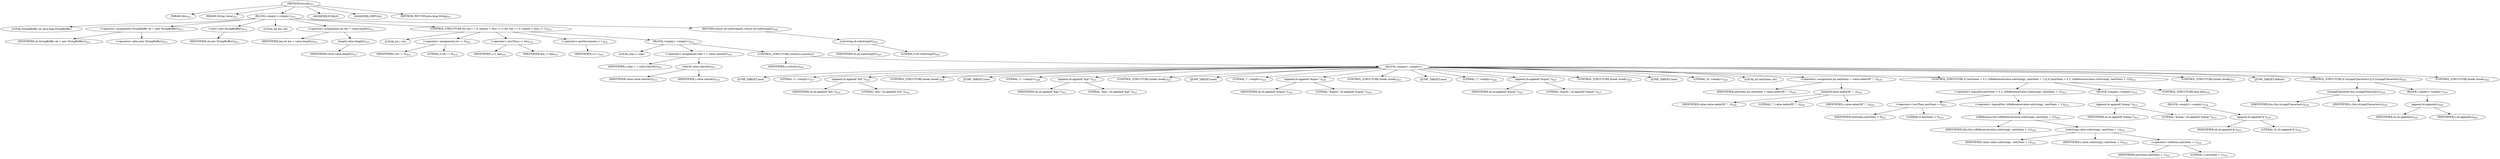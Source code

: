 digraph "encode" {  
"858" [label = <(METHOD,encode)<SUB>411</SUB>> ]
"57" [label = <(PARAM,this)<SUB>411</SUB>> ]
"859" [label = <(PARAM,String value)<SUB>411</SUB>> ]
"860" [label = <(BLOCK,&lt;empty&gt;,&lt;empty&gt;)<SUB>411</SUB>> ]
"55" [label = <(LOCAL,StringBuffer sb: java.lang.StringBuffer)> ]
"861" [label = <(&lt;operator&gt;.assignment,StringBuffer sb = new StringBuffer())<SUB>412</SUB>> ]
"862" [label = <(IDENTIFIER,sb,StringBuffer sb = new StringBuffer())<SUB>412</SUB>> ]
"863" [label = <(&lt;operator&gt;.alloc,new StringBuffer())<SUB>412</SUB>> ]
"864" [label = <(&lt;init&gt;,new StringBuffer())<SUB>412</SUB>> ]
"54" [label = <(IDENTIFIER,sb,new StringBuffer())<SUB>412</SUB>> ]
"865" [label = <(LOCAL,int len: int)> ]
"866" [label = <(&lt;operator&gt;.assignment,int len = value.length())<SUB>413</SUB>> ]
"867" [label = <(IDENTIFIER,len,int len = value.length())<SUB>413</SUB>> ]
"868" [label = <(length,value.length())<SUB>413</SUB>> ]
"869" [label = <(IDENTIFIER,value,value.length())<SUB>413</SUB>> ]
"870" [label = <(CONTROL_STRUCTURE,for (int i = 0; Some(i &lt; len); i++),for (int i = 0; Some(i &lt; len); i++))<SUB>414</SUB>> ]
"871" [label = <(LOCAL,int i: int)> ]
"872" [label = <(&lt;operator&gt;.assignment,int i = 0)<SUB>414</SUB>> ]
"873" [label = <(IDENTIFIER,i,int i = 0)<SUB>414</SUB>> ]
"874" [label = <(LITERAL,0,int i = 0)<SUB>414</SUB>> ]
"875" [label = <(&lt;operator&gt;.lessThan,i &lt; len)<SUB>414</SUB>> ]
"876" [label = <(IDENTIFIER,i,i &lt; len)<SUB>414</SUB>> ]
"877" [label = <(IDENTIFIER,len,i &lt; len)<SUB>414</SUB>> ]
"878" [label = <(&lt;operator&gt;.postIncrement,i++)<SUB>414</SUB>> ]
"879" [label = <(IDENTIFIER,i,i++)<SUB>414</SUB>> ]
"880" [label = <(BLOCK,&lt;empty&gt;,&lt;empty&gt;)<SUB>414</SUB>> ]
"881" [label = <(LOCAL,char c: char)> ]
"882" [label = <(&lt;operator&gt;.assignment,char c = value.charAt(i))<SUB>415</SUB>> ]
"883" [label = <(IDENTIFIER,c,char c = value.charAt(i))<SUB>415</SUB>> ]
"884" [label = <(charAt,value.charAt(i))<SUB>415</SUB>> ]
"885" [label = <(IDENTIFIER,value,value.charAt(i))<SUB>415</SUB>> ]
"886" [label = <(IDENTIFIER,i,value.charAt(i))<SUB>415</SUB>> ]
"887" [label = <(CONTROL_STRUCTURE,switch(c),switch(c))> ]
"888" [label = <(IDENTIFIER,c,switch(c))<SUB>416</SUB>> ]
"889" [label = <(BLOCK,&lt;empty&gt;,&lt;empty&gt;)> ]
"890" [label = <(JUMP_TARGET,case)> ]
"891" [label = <(LITERAL,'&lt;',&lt;empty&gt;)<SUB>417</SUB>> ]
"892" [label = <(append,sb.append(&quot;&amp;lt;&quot;))<SUB>418</SUB>> ]
"893" [label = <(IDENTIFIER,sb,sb.append(&quot;&amp;lt;&quot;))<SUB>418</SUB>> ]
"894" [label = <(LITERAL,&quot;&amp;lt;&quot;,sb.append(&quot;&amp;lt;&quot;))<SUB>418</SUB>> ]
"895" [label = <(CONTROL_STRUCTURE,break;,break;)<SUB>419</SUB>> ]
"896" [label = <(JUMP_TARGET,case)> ]
"897" [label = <(LITERAL,'&gt;',&lt;empty&gt;)<SUB>420</SUB>> ]
"898" [label = <(append,sb.append(&quot;&amp;gt;&quot;))<SUB>421</SUB>> ]
"899" [label = <(IDENTIFIER,sb,sb.append(&quot;&amp;gt;&quot;))<SUB>421</SUB>> ]
"900" [label = <(LITERAL,&quot;&amp;gt;&quot;,sb.append(&quot;&amp;gt;&quot;))<SUB>421</SUB>> ]
"901" [label = <(CONTROL_STRUCTURE,break;,break;)<SUB>422</SUB>> ]
"902" [label = <(JUMP_TARGET,case)> ]
"903" [label = <(LITERAL,'\'',&lt;empty&gt;)<SUB>423</SUB>> ]
"904" [label = <(append,sb.append(&quot;&amp;apos;&quot;))<SUB>424</SUB>> ]
"905" [label = <(IDENTIFIER,sb,sb.append(&quot;&amp;apos;&quot;))<SUB>424</SUB>> ]
"906" [label = <(LITERAL,&quot;&amp;apos;&quot;,sb.append(&quot;&amp;apos;&quot;))<SUB>424</SUB>> ]
"907" [label = <(CONTROL_STRUCTURE,break;,break;)<SUB>425</SUB>> ]
"908" [label = <(JUMP_TARGET,case)> ]
"909" [label = <(LITERAL,'\&quot;',&lt;empty&gt;)<SUB>426</SUB>> ]
"910" [label = <(append,sb.append(&quot;&amp;quot;&quot;))<SUB>427</SUB>> ]
"911" [label = <(IDENTIFIER,sb,sb.append(&quot;&amp;quot;&quot;))<SUB>427</SUB>> ]
"912" [label = <(LITERAL,&quot;&amp;quot;&quot;,sb.append(&quot;&amp;quot;&quot;))<SUB>427</SUB>> ]
"913" [label = <(CONTROL_STRUCTURE,break;,break;)<SUB>428</SUB>> ]
"914" [label = <(JUMP_TARGET,case)> ]
"915" [label = <(LITERAL,'&amp;',&lt;empty&gt;)<SUB>429</SUB>> ]
"916" [label = <(LOCAL,int nextSemi: int)> ]
"917" [label = <(&lt;operator&gt;.assignment,int nextSemi = value.indexOf(&quot;;&quot;, i))<SUB>430</SUB>> ]
"918" [label = <(IDENTIFIER,nextSemi,int nextSemi = value.indexOf(&quot;;&quot;, i))<SUB>430</SUB>> ]
"919" [label = <(indexOf,value.indexOf(&quot;;&quot;, i))<SUB>430</SUB>> ]
"920" [label = <(IDENTIFIER,value,value.indexOf(&quot;;&quot;, i))<SUB>430</SUB>> ]
"921" [label = <(LITERAL,&quot;;&quot;,value.indexOf(&quot;;&quot;, i))<SUB>430</SUB>> ]
"922" [label = <(IDENTIFIER,i,value.indexOf(&quot;;&quot;, i))<SUB>430</SUB>> ]
"923" [label = <(CONTROL_STRUCTURE,if (nextSemi &lt; 0 || !isReference(value.substring(i, nextSemi + 1))),if (nextSemi &lt; 0 || !isReference(value.substring(i, nextSemi + 1))))<SUB>431</SUB>> ]
"924" [label = <(&lt;operator&gt;.logicalOr,nextSemi &lt; 0 || !isReference(value.substring(i, nextSemi + 1)))<SUB>431</SUB>> ]
"925" [label = <(&lt;operator&gt;.lessThan,nextSemi &lt; 0)<SUB>431</SUB>> ]
"926" [label = <(IDENTIFIER,nextSemi,nextSemi &lt; 0)<SUB>431</SUB>> ]
"927" [label = <(LITERAL,0,nextSemi &lt; 0)<SUB>431</SUB>> ]
"928" [label = <(&lt;operator&gt;.logicalNot,!isReference(value.substring(i, nextSemi + 1)))<SUB>432</SUB>> ]
"929" [label = <(isReference,this.isReference(value.substring(i, nextSemi + 1)))<SUB>432</SUB>> ]
"56" [label = <(IDENTIFIER,this,this.isReference(value.substring(i, nextSemi + 1)))<SUB>432</SUB>> ]
"930" [label = <(substring,value.substring(i, nextSemi + 1))<SUB>432</SUB>> ]
"931" [label = <(IDENTIFIER,value,value.substring(i, nextSemi + 1))<SUB>432</SUB>> ]
"932" [label = <(IDENTIFIER,i,value.substring(i, nextSemi + 1))<SUB>432</SUB>> ]
"933" [label = <(&lt;operator&gt;.addition,nextSemi + 1)<SUB>432</SUB>> ]
"934" [label = <(IDENTIFIER,nextSemi,nextSemi + 1)<SUB>432</SUB>> ]
"935" [label = <(LITERAL,1,nextSemi + 1)<SUB>432</SUB>> ]
"936" [label = <(BLOCK,&lt;empty&gt;,&lt;empty&gt;)<SUB>432</SUB>> ]
"937" [label = <(append,sb.append(&quot;&amp;amp;&quot;))<SUB>433</SUB>> ]
"938" [label = <(IDENTIFIER,sb,sb.append(&quot;&amp;amp;&quot;))<SUB>433</SUB>> ]
"939" [label = <(LITERAL,&quot;&amp;amp;&quot;,sb.append(&quot;&amp;amp;&quot;))<SUB>433</SUB>> ]
"940" [label = <(CONTROL_STRUCTURE,else,else)<SUB>434</SUB>> ]
"941" [label = <(BLOCK,&lt;empty&gt;,&lt;empty&gt;)<SUB>434</SUB>> ]
"942" [label = <(append,sb.append('&amp;'))<SUB>435</SUB>> ]
"943" [label = <(IDENTIFIER,sb,sb.append('&amp;'))<SUB>435</SUB>> ]
"944" [label = <(LITERAL,'&amp;',sb.append('&amp;'))<SUB>435</SUB>> ]
"945" [label = <(CONTROL_STRUCTURE,break;,break;)<SUB>437</SUB>> ]
"946" [label = <(JUMP_TARGET,default)> ]
"947" [label = <(CONTROL_STRUCTURE,if (isLegalCharacter(c)),if (isLegalCharacter(c)))<SUB>439</SUB>> ]
"948" [label = <(isLegalCharacter,this.isLegalCharacter(c))<SUB>439</SUB>> ]
"58" [label = <(IDENTIFIER,this,this.isLegalCharacter(c))<SUB>439</SUB>> ]
"949" [label = <(IDENTIFIER,c,this.isLegalCharacter(c))<SUB>439</SUB>> ]
"950" [label = <(BLOCK,&lt;empty&gt;,&lt;empty&gt;)<SUB>439</SUB>> ]
"951" [label = <(append,sb.append(c))<SUB>440</SUB>> ]
"952" [label = <(IDENTIFIER,sb,sb.append(c))<SUB>440</SUB>> ]
"953" [label = <(IDENTIFIER,c,sb.append(c))<SUB>440</SUB>> ]
"954" [label = <(CONTROL_STRUCTURE,break;,break;)<SUB>442</SUB>> ]
"955" [label = <(RETURN,return sb.substring(0);,return sb.substring(0);)<SUB>445</SUB>> ]
"956" [label = <(substring,sb.substring(0))<SUB>445</SUB>> ]
"957" [label = <(IDENTIFIER,sb,sb.substring(0))<SUB>445</SUB>> ]
"958" [label = <(LITERAL,0,sb.substring(0))<SUB>445</SUB>> ]
"959" [label = <(MODIFIER,PUBLIC)> ]
"960" [label = <(MODIFIER,VIRTUAL)> ]
"961" [label = <(METHOD_RETURN,java.lang.String)<SUB>411</SUB>> ]
  "858" -> "57" 
  "858" -> "859" 
  "858" -> "860" 
  "858" -> "959" 
  "858" -> "960" 
  "858" -> "961" 
  "860" -> "55" 
  "860" -> "861" 
  "860" -> "864" 
  "860" -> "865" 
  "860" -> "866" 
  "860" -> "870" 
  "860" -> "955" 
  "861" -> "862" 
  "861" -> "863" 
  "864" -> "54" 
  "866" -> "867" 
  "866" -> "868" 
  "868" -> "869" 
  "870" -> "871" 
  "870" -> "872" 
  "870" -> "875" 
  "870" -> "878" 
  "870" -> "880" 
  "872" -> "873" 
  "872" -> "874" 
  "875" -> "876" 
  "875" -> "877" 
  "878" -> "879" 
  "880" -> "881" 
  "880" -> "882" 
  "880" -> "887" 
  "882" -> "883" 
  "882" -> "884" 
  "884" -> "885" 
  "884" -> "886" 
  "887" -> "888" 
  "887" -> "889" 
  "889" -> "890" 
  "889" -> "891" 
  "889" -> "892" 
  "889" -> "895" 
  "889" -> "896" 
  "889" -> "897" 
  "889" -> "898" 
  "889" -> "901" 
  "889" -> "902" 
  "889" -> "903" 
  "889" -> "904" 
  "889" -> "907" 
  "889" -> "908" 
  "889" -> "909" 
  "889" -> "910" 
  "889" -> "913" 
  "889" -> "914" 
  "889" -> "915" 
  "889" -> "916" 
  "889" -> "917" 
  "889" -> "923" 
  "889" -> "945" 
  "889" -> "946" 
  "889" -> "947" 
  "889" -> "954" 
  "892" -> "893" 
  "892" -> "894" 
  "898" -> "899" 
  "898" -> "900" 
  "904" -> "905" 
  "904" -> "906" 
  "910" -> "911" 
  "910" -> "912" 
  "917" -> "918" 
  "917" -> "919" 
  "919" -> "920" 
  "919" -> "921" 
  "919" -> "922" 
  "923" -> "924" 
  "923" -> "936" 
  "923" -> "940" 
  "924" -> "925" 
  "924" -> "928" 
  "925" -> "926" 
  "925" -> "927" 
  "928" -> "929" 
  "929" -> "56" 
  "929" -> "930" 
  "930" -> "931" 
  "930" -> "932" 
  "930" -> "933" 
  "933" -> "934" 
  "933" -> "935" 
  "936" -> "937" 
  "937" -> "938" 
  "937" -> "939" 
  "940" -> "941" 
  "941" -> "942" 
  "942" -> "943" 
  "942" -> "944" 
  "947" -> "948" 
  "947" -> "950" 
  "948" -> "58" 
  "948" -> "949" 
  "950" -> "951" 
  "951" -> "952" 
  "951" -> "953" 
  "955" -> "956" 
  "956" -> "957" 
  "956" -> "958" 
}
